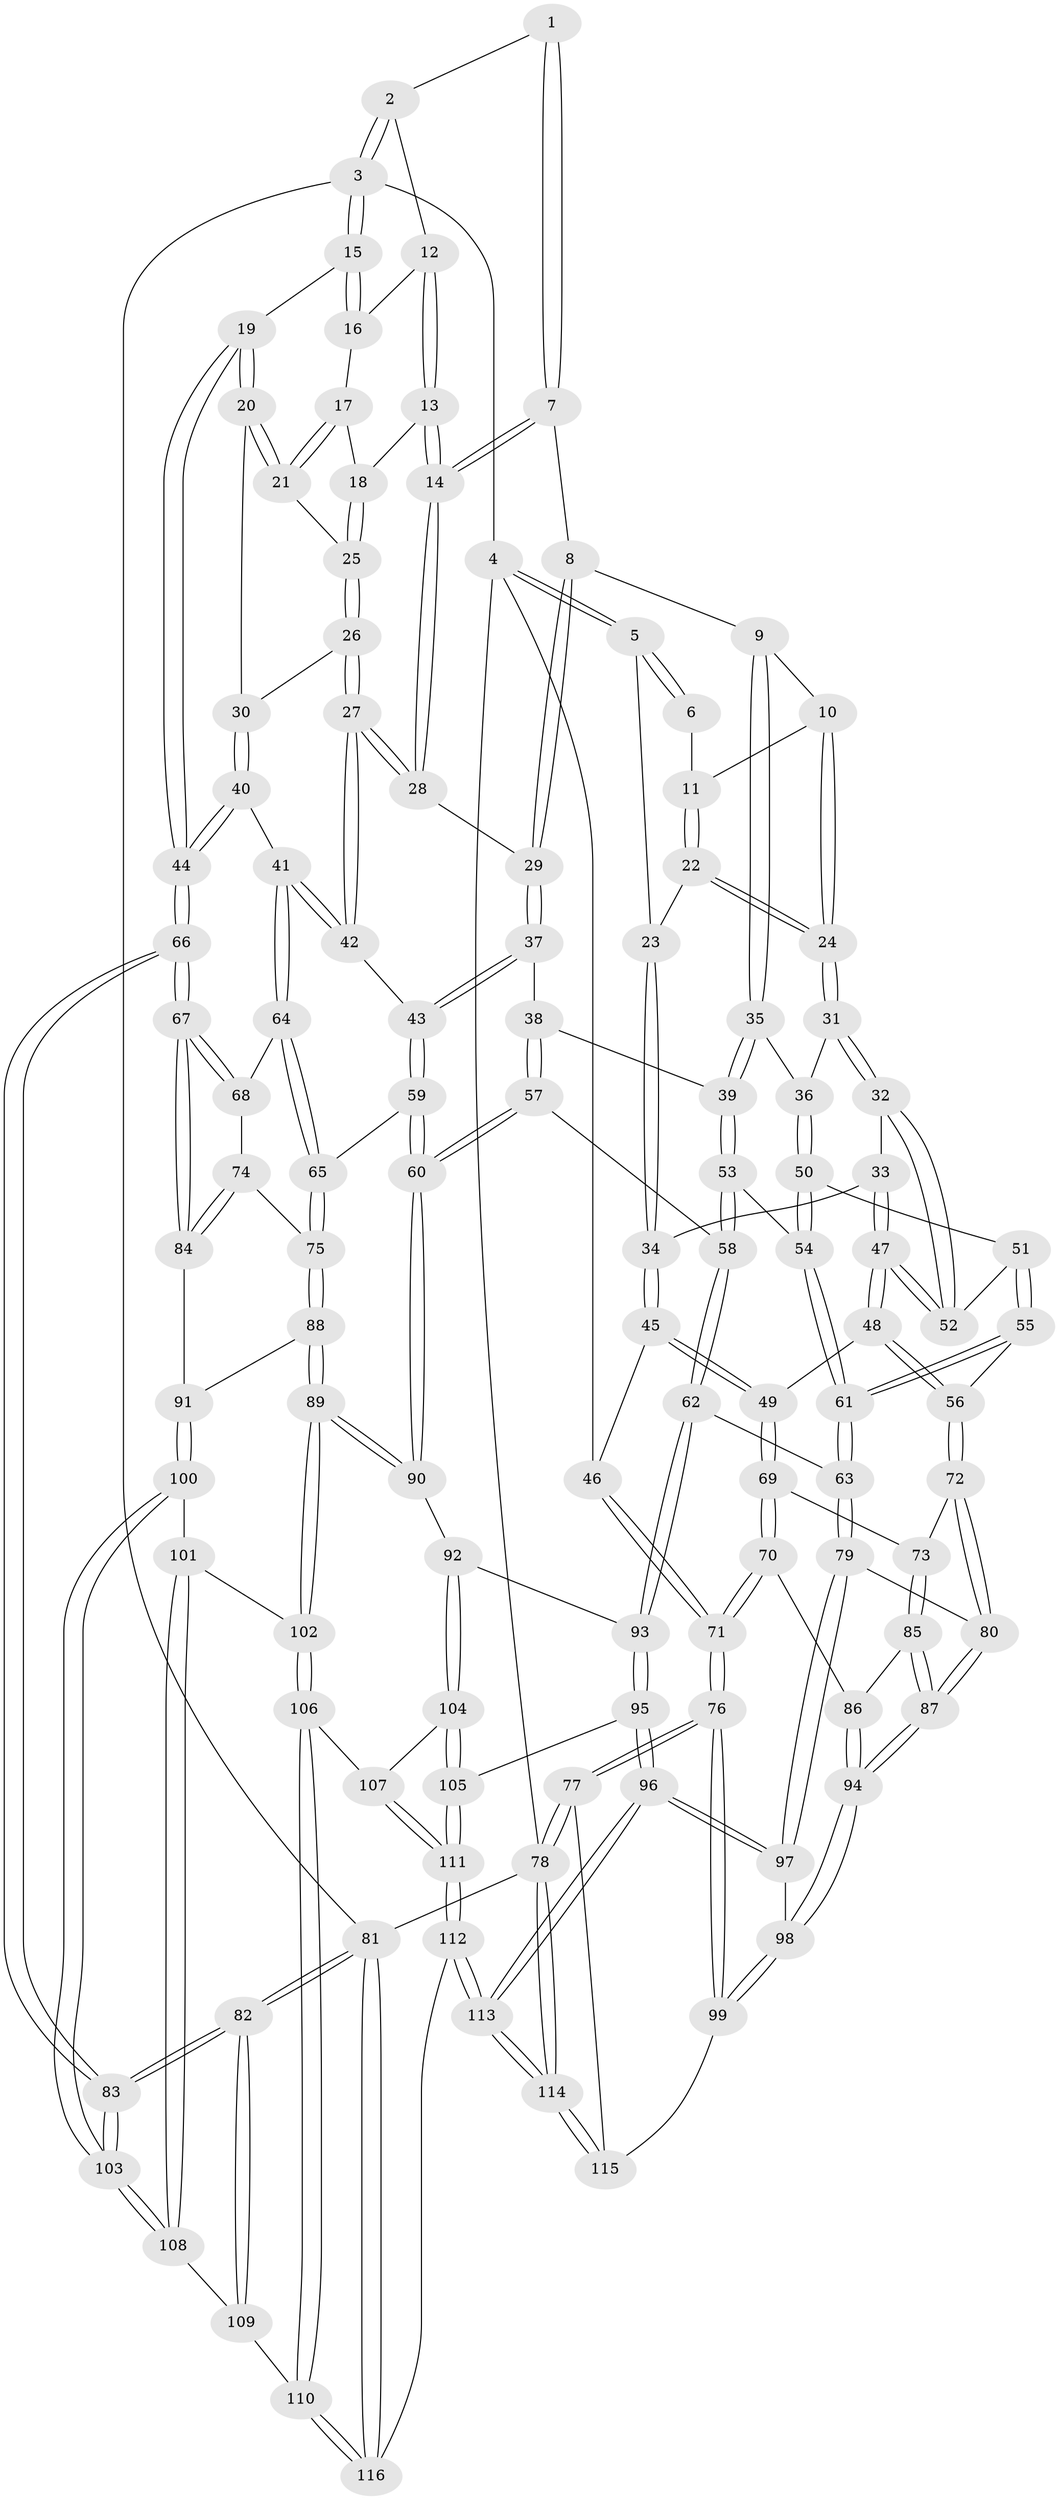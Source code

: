 // coarse degree distribution, {3: 0.08450704225352113, 5: 0.352112676056338, 6: 0.056338028169014086, 4: 0.49295774647887325, 7: 0.014084507042253521}
// Generated by graph-tools (version 1.1) at 2025/24/03/03/25 07:24:37]
// undirected, 116 vertices, 287 edges
graph export_dot {
graph [start="1"]
  node [color=gray90,style=filled];
  1 [pos="+0.7924778744533552+0"];
  2 [pos="+1+0"];
  3 [pos="+1+0"];
  4 [pos="+0+0"];
  5 [pos="+0+0"];
  6 [pos="+0.40482430406386766+0"];
  7 [pos="+0.7377950748365538+0"];
  8 [pos="+0.6693954426130857+0.10458781557688067"];
  9 [pos="+0.5134361314223564+0.13629975647772755"];
  10 [pos="+0.4548544294876258+0.046120641526784766"];
  11 [pos="+0.4387024103555939+0.01861144200843944"];
  12 [pos="+0.9267426000127744+0.042757323221503364"];
  13 [pos="+0.8777645072977339+0.13237762046155535"];
  14 [pos="+0.8318917573885863+0.15056221076176957"];
  15 [pos="+1+0.13413792589051743"];
  16 [pos="+0.9681130085547524+0.13459636131822444"];
  17 [pos="+0.9595083629837936+0.15353635084104855"];
  18 [pos="+0.9150054056664672+0.16556603491162272"];
  19 [pos="+1+0.2392895781980658"];
  20 [pos="+1+0.23055779119861033"];
  21 [pos="+0.9810992087481875+0.18783277654887837"];
  22 [pos="+0.2672828699170917+0.1747997702267616"];
  23 [pos="+0.2327209000729179+0.16234277456132842"];
  24 [pos="+0.3167651044828005+0.25498927492325063"];
  25 [pos="+0.9217326531536512+0.20434325459033847"];
  26 [pos="+0.9119433367549675+0.24409406951697327"];
  27 [pos="+0.8321194866111147+0.2679444420158097"];
  28 [pos="+0.7932786294185442+0.225296512870717"];
  29 [pos="+0.7340075208022792+0.22047992782872472"];
  30 [pos="+0.9498503908429434+0.26017192876537404"];
  31 [pos="+0.3232853152392564+0.26737790597898087"];
  32 [pos="+0.2753294178442346+0.3116029926224514"];
  33 [pos="+0.1524775773650776+0.28733732804975437"];
  34 [pos="+0.13286393873940333+0.2780964245660568"];
  35 [pos="+0.505816730926238+0.21743634219245528"];
  36 [pos="+0.35650578717135606+0.2766594755798745"];
  37 [pos="+0.6366909055437627+0.3149602846759112"];
  38 [pos="+0.5805199171901837+0.31322075424479406"];
  39 [pos="+0.5627830835977659+0.301047585370031"];
  40 [pos="+0.9531580063240537+0.3468401409827326"];
  41 [pos="+0.8696199320732045+0.3921299620543302"];
  42 [pos="+0.8401961221454664+0.3670028646331896"];
  43 [pos="+0.7176309848539546+0.3989752049615404"];
  44 [pos="+1+0.3795563633720115"];
  45 [pos="+0.0785833767818267+0.2895314481808873"];
  46 [pos="+0+0.0001721175759070543"];
  47 [pos="+0.2257225258369883+0.4106621434031983"];
  48 [pos="+0.21589461639101612+0.43346655117741073"];
  49 [pos="+0.09844203944599342+0.4299961401299871"];
  50 [pos="+0.39238725874307795+0.38911773761606233"];
  51 [pos="+0.3364936591224997+0.4046156563871466"];
  52 [pos="+0.25909663904566216+0.36480937078216813"];
  53 [pos="+0.42121515385973046+0.4085598071421679"];
  54 [pos="+0.40476139949582995+0.40129012839765715"];
  55 [pos="+0.27303022865935705+0.4891615936368224"];
  56 [pos="+0.25484684764711857+0.48662271733590584"];
  57 [pos="+0.544577512135402+0.5529052390804968"];
  58 [pos="+0.5008604293264901+0.5551154254133633"];
  59 [pos="+0.7004444489363197+0.5014876387637558"];
  60 [pos="+0.5811289344163388+0.5692686977179023"];
  61 [pos="+0.3165501084037815+0.5084646316048003"];
  62 [pos="+0.41955799590261383+0.6015103949655325"];
  63 [pos="+0.4099903062013491+0.6015425439132075"];
  64 [pos="+0.8787847928625391+0.422486086517246"];
  65 [pos="+0.7915652202034027+0.5405316906778131"];
  66 [pos="+1+0.5663091689032457"];
  67 [pos="+1+0.5679454122353708"];
  68 [pos="+0.9226995168813997+0.4589088371966188"];
  69 [pos="+0.09069224239358341+0.4395165863960291"];
  70 [pos="+0+0.5672184432395876"];
  71 [pos="+0+0.578622119657121"];
  72 [pos="+0.22450323727090107+0.5406760366531869"];
  73 [pos="+0.1714870035752641+0.5617722384144355"];
  74 [pos="+0.8742128968031985+0.5567006066752976"];
  75 [pos="+0.7976107669497569+0.5519456886033578"];
  76 [pos="+0+0.7330834367357373"];
  77 [pos="+0+0.9022710760658577"];
  78 [pos="+0+1"];
  79 [pos="+0.30932391224791117+0.6658423619679359"];
  80 [pos="+0.2721792042182675+0.66403767489355"];
  81 [pos="+1+1"];
  82 [pos="+1+0.9086716407574991"];
  83 [pos="+1+0.8948675150653975"];
  84 [pos="+0.9854030545877395+0.6221712447388531"];
  85 [pos="+0.15474335646854892+0.5826906113206528"];
  86 [pos="+0.006399992646183528+0.6015859515071729"];
  87 [pos="+0.2056839942681666+0.6929303830998872"];
  88 [pos="+0.7995546824358646+0.6628227616988838"];
  89 [pos="+0.7143969717521826+0.7252334899867937"];
  90 [pos="+0.642794022914462+0.6971616972925869"];
  91 [pos="+0.9051282861642143+0.6816574704609594"];
  92 [pos="+0.5793363963545985+0.7593844563179729"];
  93 [pos="+0.4560412189567226+0.756987676610739"];
  94 [pos="+0.16105816960746433+0.7419542714661039"];
  95 [pos="+0.39523862720141395+0.8491877770337203"];
  96 [pos="+0.35914856396248557+0.8564772186484968"];
  97 [pos="+0.3501034110721735+0.8496059248454056"];
  98 [pos="+0.15205755046964814+0.8153476127502391"];
  99 [pos="+0.1314830056268358+0.837137183500161"];
  100 [pos="+0.9108829509469112+0.7615178815902413"];
  101 [pos="+0.8679444681167362+0.8291088099182103"];
  102 [pos="+0.7362188799667592+0.7830864675537477"];
  103 [pos="+1+0.8580952914585948"];
  104 [pos="+0.5727932273102536+0.8220208865824044"];
  105 [pos="+0.44233842562819764+0.8748494070182972"];
  106 [pos="+0.7052977022057064+0.8955104824793133"];
  107 [pos="+0.5975387855663947+0.8828948296678675"];
  108 [pos="+0.8787805398197687+0.8601416094190706"];
  109 [pos="+0.8628895209209503+0.9537528865187905"];
  110 [pos="+0.7761605718453727+1"];
  111 [pos="+0.527245689324778+0.9701756976725195"];
  112 [pos="+0.5487981262088957+1"];
  113 [pos="+0.24185254641257947+1"];
  114 [pos="+0.14073436346073914+1"];
  115 [pos="+0.1250008358236501+0.9055291154171367"];
  116 [pos="+0.7538581754076229+1"];
  1 -- 2;
  1 -- 7;
  1 -- 7;
  2 -- 3;
  2 -- 3;
  2 -- 12;
  3 -- 4;
  3 -- 15;
  3 -- 15;
  3 -- 81;
  4 -- 5;
  4 -- 5;
  4 -- 46;
  4 -- 78;
  5 -- 6;
  5 -- 6;
  5 -- 23;
  6 -- 11;
  7 -- 8;
  7 -- 14;
  7 -- 14;
  8 -- 9;
  8 -- 29;
  8 -- 29;
  9 -- 10;
  9 -- 35;
  9 -- 35;
  10 -- 11;
  10 -- 24;
  10 -- 24;
  11 -- 22;
  11 -- 22;
  12 -- 13;
  12 -- 13;
  12 -- 16;
  13 -- 14;
  13 -- 14;
  13 -- 18;
  14 -- 28;
  14 -- 28;
  15 -- 16;
  15 -- 16;
  15 -- 19;
  16 -- 17;
  17 -- 18;
  17 -- 21;
  17 -- 21;
  18 -- 25;
  18 -- 25;
  19 -- 20;
  19 -- 20;
  19 -- 44;
  19 -- 44;
  20 -- 21;
  20 -- 21;
  20 -- 30;
  21 -- 25;
  22 -- 23;
  22 -- 24;
  22 -- 24;
  23 -- 34;
  23 -- 34;
  24 -- 31;
  24 -- 31;
  25 -- 26;
  25 -- 26;
  26 -- 27;
  26 -- 27;
  26 -- 30;
  27 -- 28;
  27 -- 28;
  27 -- 42;
  27 -- 42;
  28 -- 29;
  29 -- 37;
  29 -- 37;
  30 -- 40;
  30 -- 40;
  31 -- 32;
  31 -- 32;
  31 -- 36;
  32 -- 33;
  32 -- 52;
  32 -- 52;
  33 -- 34;
  33 -- 47;
  33 -- 47;
  34 -- 45;
  34 -- 45;
  35 -- 36;
  35 -- 39;
  35 -- 39;
  36 -- 50;
  36 -- 50;
  37 -- 38;
  37 -- 43;
  37 -- 43;
  38 -- 39;
  38 -- 57;
  38 -- 57;
  39 -- 53;
  39 -- 53;
  40 -- 41;
  40 -- 44;
  40 -- 44;
  41 -- 42;
  41 -- 42;
  41 -- 64;
  41 -- 64;
  42 -- 43;
  43 -- 59;
  43 -- 59;
  44 -- 66;
  44 -- 66;
  45 -- 46;
  45 -- 49;
  45 -- 49;
  46 -- 71;
  46 -- 71;
  47 -- 48;
  47 -- 48;
  47 -- 52;
  47 -- 52;
  48 -- 49;
  48 -- 56;
  48 -- 56;
  49 -- 69;
  49 -- 69;
  50 -- 51;
  50 -- 54;
  50 -- 54;
  51 -- 52;
  51 -- 55;
  51 -- 55;
  53 -- 54;
  53 -- 58;
  53 -- 58;
  54 -- 61;
  54 -- 61;
  55 -- 56;
  55 -- 61;
  55 -- 61;
  56 -- 72;
  56 -- 72;
  57 -- 58;
  57 -- 60;
  57 -- 60;
  58 -- 62;
  58 -- 62;
  59 -- 60;
  59 -- 60;
  59 -- 65;
  60 -- 90;
  60 -- 90;
  61 -- 63;
  61 -- 63;
  62 -- 63;
  62 -- 93;
  62 -- 93;
  63 -- 79;
  63 -- 79;
  64 -- 65;
  64 -- 65;
  64 -- 68;
  65 -- 75;
  65 -- 75;
  66 -- 67;
  66 -- 67;
  66 -- 83;
  66 -- 83;
  67 -- 68;
  67 -- 68;
  67 -- 84;
  67 -- 84;
  68 -- 74;
  69 -- 70;
  69 -- 70;
  69 -- 73;
  70 -- 71;
  70 -- 71;
  70 -- 86;
  71 -- 76;
  71 -- 76;
  72 -- 73;
  72 -- 80;
  72 -- 80;
  73 -- 85;
  73 -- 85;
  74 -- 75;
  74 -- 84;
  74 -- 84;
  75 -- 88;
  75 -- 88;
  76 -- 77;
  76 -- 77;
  76 -- 99;
  76 -- 99;
  77 -- 78;
  77 -- 78;
  77 -- 115;
  78 -- 114;
  78 -- 114;
  78 -- 81;
  79 -- 80;
  79 -- 97;
  79 -- 97;
  80 -- 87;
  80 -- 87;
  81 -- 82;
  81 -- 82;
  81 -- 116;
  81 -- 116;
  82 -- 83;
  82 -- 83;
  82 -- 109;
  82 -- 109;
  83 -- 103;
  83 -- 103;
  84 -- 91;
  85 -- 86;
  85 -- 87;
  85 -- 87;
  86 -- 94;
  86 -- 94;
  87 -- 94;
  87 -- 94;
  88 -- 89;
  88 -- 89;
  88 -- 91;
  89 -- 90;
  89 -- 90;
  89 -- 102;
  89 -- 102;
  90 -- 92;
  91 -- 100;
  91 -- 100;
  92 -- 93;
  92 -- 104;
  92 -- 104;
  93 -- 95;
  93 -- 95;
  94 -- 98;
  94 -- 98;
  95 -- 96;
  95 -- 96;
  95 -- 105;
  96 -- 97;
  96 -- 97;
  96 -- 113;
  96 -- 113;
  97 -- 98;
  98 -- 99;
  98 -- 99;
  99 -- 115;
  100 -- 101;
  100 -- 103;
  100 -- 103;
  101 -- 102;
  101 -- 108;
  101 -- 108;
  102 -- 106;
  102 -- 106;
  103 -- 108;
  103 -- 108;
  104 -- 105;
  104 -- 105;
  104 -- 107;
  105 -- 111;
  105 -- 111;
  106 -- 107;
  106 -- 110;
  106 -- 110;
  107 -- 111;
  107 -- 111;
  108 -- 109;
  109 -- 110;
  110 -- 116;
  110 -- 116;
  111 -- 112;
  111 -- 112;
  112 -- 113;
  112 -- 113;
  112 -- 116;
  113 -- 114;
  113 -- 114;
  114 -- 115;
  114 -- 115;
}
